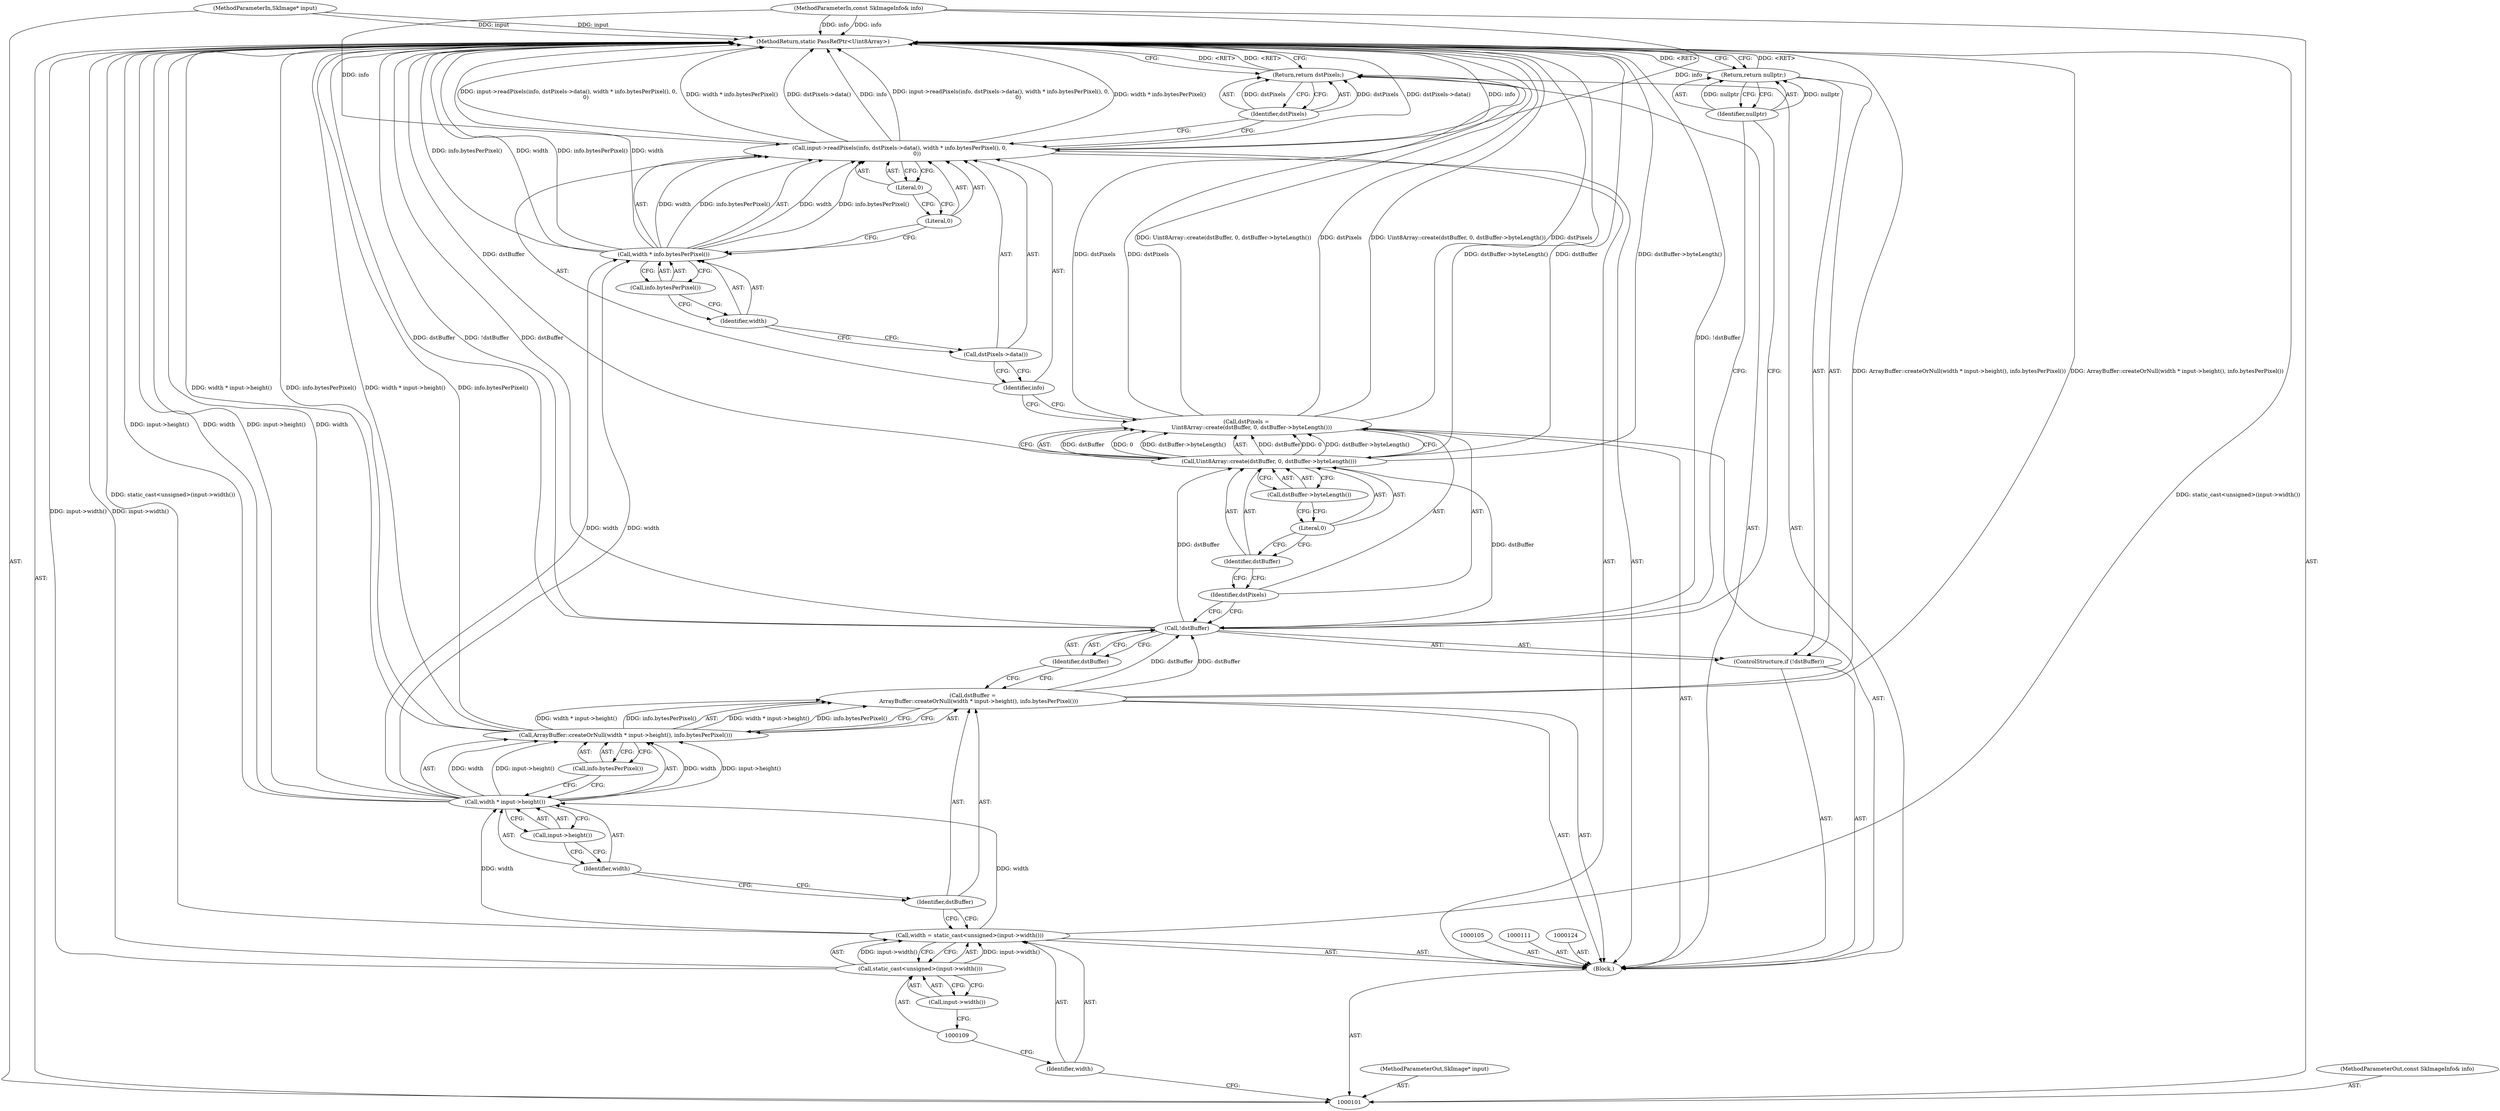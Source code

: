 digraph "0_Chrome_d59a4441697f6253e7dc3f7ae5caad6e5fd2c778_0" {
"1000141" [label="(MethodReturn,static PassRefPtr<Uint8Array>)"];
"1000102" [label="(MethodParameterIn,SkImage* input)"];
"1000205" [label="(MethodParameterOut,SkImage* input)"];
"1000128" [label="(Identifier,dstBuffer)"];
"1000129" [label="(Literal,0)"];
"1000130" [label="(Call,dstBuffer->byteLength())"];
"1000127" [label="(Call,Uint8Array::create(dstBuffer, 0, dstBuffer->byteLength()))"];
"1000131" [label="(Call,input->readPixels(info, dstPixels->data(), width * info.bytesPerPixel(), 0,\n                    0))"];
"1000132" [label="(Identifier,info)"];
"1000133" [label="(Call,dstPixels->data())"];
"1000134" [label="(Call,width * info.bytesPerPixel())"];
"1000135" [label="(Identifier,width)"];
"1000136" [label="(Call,info.bytesPerPixel())"];
"1000137" [label="(Literal,0)"];
"1000138" [label="(Literal,0)"];
"1000139" [label="(Return,return dstPixels;)"];
"1000140" [label="(Identifier,dstPixels)"];
"1000103" [label="(MethodParameterIn,const SkImageInfo& info)"];
"1000206" [label="(MethodParameterOut,const SkImageInfo& info)"];
"1000104" [label="(Block,)"];
"1000106" [label="(Call,width = static_cast<unsigned>(input->width()))"];
"1000107" [label="(Identifier,width)"];
"1000108" [label="(Call,static_cast<unsigned>(input->width()))"];
"1000110" [label="(Call,input->width())"];
"1000112" [label="(Call,dstBuffer =\n       ArrayBuffer::createOrNull(width * input->height(), info.bytesPerPixel()))"];
"1000113" [label="(Identifier,dstBuffer)"];
"1000115" [label="(Call,width * input->height())"];
"1000116" [label="(Identifier,width)"];
"1000117" [label="(Call,input->height())"];
"1000118" [label="(Call,info.bytesPerPixel())"];
"1000114" [label="(Call,ArrayBuffer::createOrNull(width * input->height(), info.bytesPerPixel()))"];
"1000119" [label="(ControlStructure,if (!dstBuffer))"];
"1000120" [label="(Call,!dstBuffer)"];
"1000121" [label="(Identifier,dstBuffer)"];
"1000123" [label="(Identifier,nullptr)"];
"1000122" [label="(Return,return nullptr;)"];
"1000125" [label="(Call,dstPixels =\n      Uint8Array::create(dstBuffer, 0, dstBuffer->byteLength()))"];
"1000126" [label="(Identifier,dstPixels)"];
"1000141" -> "1000101"  [label="AST: "];
"1000141" -> "1000122"  [label="CFG: "];
"1000141" -> "1000139"  [label="CFG: "];
"1000122" -> "1000141"  [label="DDG: <RET>"];
"1000139" -> "1000141"  [label="DDG: <RET>"];
"1000115" -> "1000141"  [label="DDG: input->height()"];
"1000115" -> "1000141"  [label="DDG: width"];
"1000106" -> "1000141"  [label="DDG: static_cast<unsigned>(input->width())"];
"1000112" -> "1000141"  [label="DDG: ArrayBuffer::createOrNull(width * input->height(), info.bytesPerPixel())"];
"1000131" -> "1000141"  [label="DDG: info"];
"1000131" -> "1000141"  [label="DDG: input->readPixels(info, dstPixels->data(), width * info.bytesPerPixel(), 0,\n                    0)"];
"1000131" -> "1000141"  [label="DDG: width * info.bytesPerPixel()"];
"1000131" -> "1000141"  [label="DDG: dstPixels->data()"];
"1000125" -> "1000141"  [label="DDG: Uint8Array::create(dstBuffer, 0, dstBuffer->byteLength())"];
"1000125" -> "1000141"  [label="DDG: dstPixels"];
"1000114" -> "1000141"  [label="DDG: info.bytesPerPixel()"];
"1000114" -> "1000141"  [label="DDG: width * input->height()"];
"1000134" -> "1000141"  [label="DDG: info.bytesPerPixel()"];
"1000134" -> "1000141"  [label="DDG: width"];
"1000127" -> "1000141"  [label="DDG: dstBuffer"];
"1000127" -> "1000141"  [label="DDG: dstBuffer->byteLength()"];
"1000103" -> "1000141"  [label="DDG: info"];
"1000120" -> "1000141"  [label="DDG: dstBuffer"];
"1000120" -> "1000141"  [label="DDG: !dstBuffer"];
"1000102" -> "1000141"  [label="DDG: input"];
"1000108" -> "1000141"  [label="DDG: input->width()"];
"1000102" -> "1000101"  [label="AST: "];
"1000102" -> "1000141"  [label="DDG: input"];
"1000205" -> "1000101"  [label="AST: "];
"1000128" -> "1000127"  [label="AST: "];
"1000128" -> "1000126"  [label="CFG: "];
"1000129" -> "1000128"  [label="CFG: "];
"1000129" -> "1000127"  [label="AST: "];
"1000129" -> "1000128"  [label="CFG: "];
"1000130" -> "1000129"  [label="CFG: "];
"1000130" -> "1000127"  [label="AST: "];
"1000130" -> "1000129"  [label="CFG: "];
"1000127" -> "1000130"  [label="CFG: "];
"1000127" -> "1000125"  [label="AST: "];
"1000127" -> "1000130"  [label="CFG: "];
"1000128" -> "1000127"  [label="AST: "];
"1000129" -> "1000127"  [label="AST: "];
"1000130" -> "1000127"  [label="AST: "];
"1000125" -> "1000127"  [label="CFG: "];
"1000127" -> "1000141"  [label="DDG: dstBuffer"];
"1000127" -> "1000141"  [label="DDG: dstBuffer->byteLength()"];
"1000127" -> "1000125"  [label="DDG: dstBuffer"];
"1000127" -> "1000125"  [label="DDG: 0"];
"1000127" -> "1000125"  [label="DDG: dstBuffer->byteLength()"];
"1000120" -> "1000127"  [label="DDG: dstBuffer"];
"1000131" -> "1000104"  [label="AST: "];
"1000131" -> "1000138"  [label="CFG: "];
"1000132" -> "1000131"  [label="AST: "];
"1000133" -> "1000131"  [label="AST: "];
"1000134" -> "1000131"  [label="AST: "];
"1000137" -> "1000131"  [label="AST: "];
"1000138" -> "1000131"  [label="AST: "];
"1000140" -> "1000131"  [label="CFG: "];
"1000131" -> "1000141"  [label="DDG: info"];
"1000131" -> "1000141"  [label="DDG: input->readPixels(info, dstPixels->data(), width * info.bytesPerPixel(), 0,\n                    0)"];
"1000131" -> "1000141"  [label="DDG: width * info.bytesPerPixel()"];
"1000131" -> "1000141"  [label="DDG: dstPixels->data()"];
"1000103" -> "1000131"  [label="DDG: info"];
"1000134" -> "1000131"  [label="DDG: width"];
"1000134" -> "1000131"  [label="DDG: info.bytesPerPixel()"];
"1000132" -> "1000131"  [label="AST: "];
"1000132" -> "1000125"  [label="CFG: "];
"1000133" -> "1000132"  [label="CFG: "];
"1000133" -> "1000131"  [label="AST: "];
"1000133" -> "1000132"  [label="CFG: "];
"1000135" -> "1000133"  [label="CFG: "];
"1000134" -> "1000131"  [label="AST: "];
"1000134" -> "1000136"  [label="CFG: "];
"1000135" -> "1000134"  [label="AST: "];
"1000136" -> "1000134"  [label="AST: "];
"1000137" -> "1000134"  [label="CFG: "];
"1000134" -> "1000141"  [label="DDG: info.bytesPerPixel()"];
"1000134" -> "1000141"  [label="DDG: width"];
"1000134" -> "1000131"  [label="DDG: width"];
"1000134" -> "1000131"  [label="DDG: info.bytesPerPixel()"];
"1000115" -> "1000134"  [label="DDG: width"];
"1000135" -> "1000134"  [label="AST: "];
"1000135" -> "1000133"  [label="CFG: "];
"1000136" -> "1000135"  [label="CFG: "];
"1000136" -> "1000134"  [label="AST: "];
"1000136" -> "1000135"  [label="CFG: "];
"1000134" -> "1000136"  [label="CFG: "];
"1000137" -> "1000131"  [label="AST: "];
"1000137" -> "1000134"  [label="CFG: "];
"1000138" -> "1000137"  [label="CFG: "];
"1000138" -> "1000131"  [label="AST: "];
"1000138" -> "1000137"  [label="CFG: "];
"1000131" -> "1000138"  [label="CFG: "];
"1000139" -> "1000104"  [label="AST: "];
"1000139" -> "1000140"  [label="CFG: "];
"1000140" -> "1000139"  [label="AST: "];
"1000141" -> "1000139"  [label="CFG: "];
"1000139" -> "1000141"  [label="DDG: <RET>"];
"1000140" -> "1000139"  [label="DDG: dstPixels"];
"1000125" -> "1000139"  [label="DDG: dstPixels"];
"1000140" -> "1000139"  [label="AST: "];
"1000140" -> "1000131"  [label="CFG: "];
"1000139" -> "1000140"  [label="CFG: "];
"1000140" -> "1000139"  [label="DDG: dstPixels"];
"1000103" -> "1000101"  [label="AST: "];
"1000103" -> "1000141"  [label="DDG: info"];
"1000103" -> "1000131"  [label="DDG: info"];
"1000206" -> "1000101"  [label="AST: "];
"1000104" -> "1000101"  [label="AST: "];
"1000105" -> "1000104"  [label="AST: "];
"1000106" -> "1000104"  [label="AST: "];
"1000111" -> "1000104"  [label="AST: "];
"1000112" -> "1000104"  [label="AST: "];
"1000119" -> "1000104"  [label="AST: "];
"1000124" -> "1000104"  [label="AST: "];
"1000125" -> "1000104"  [label="AST: "];
"1000131" -> "1000104"  [label="AST: "];
"1000139" -> "1000104"  [label="AST: "];
"1000106" -> "1000104"  [label="AST: "];
"1000106" -> "1000108"  [label="CFG: "];
"1000107" -> "1000106"  [label="AST: "];
"1000108" -> "1000106"  [label="AST: "];
"1000113" -> "1000106"  [label="CFG: "];
"1000106" -> "1000141"  [label="DDG: static_cast<unsigned>(input->width())"];
"1000108" -> "1000106"  [label="DDG: input->width()"];
"1000106" -> "1000115"  [label="DDG: width"];
"1000107" -> "1000106"  [label="AST: "];
"1000107" -> "1000101"  [label="CFG: "];
"1000109" -> "1000107"  [label="CFG: "];
"1000108" -> "1000106"  [label="AST: "];
"1000108" -> "1000110"  [label="CFG: "];
"1000109" -> "1000108"  [label="AST: "];
"1000110" -> "1000108"  [label="AST: "];
"1000106" -> "1000108"  [label="CFG: "];
"1000108" -> "1000141"  [label="DDG: input->width()"];
"1000108" -> "1000106"  [label="DDG: input->width()"];
"1000110" -> "1000108"  [label="AST: "];
"1000110" -> "1000109"  [label="CFG: "];
"1000108" -> "1000110"  [label="CFG: "];
"1000112" -> "1000104"  [label="AST: "];
"1000112" -> "1000114"  [label="CFG: "];
"1000113" -> "1000112"  [label="AST: "];
"1000114" -> "1000112"  [label="AST: "];
"1000121" -> "1000112"  [label="CFG: "];
"1000112" -> "1000141"  [label="DDG: ArrayBuffer::createOrNull(width * input->height(), info.bytesPerPixel())"];
"1000114" -> "1000112"  [label="DDG: width * input->height()"];
"1000114" -> "1000112"  [label="DDG: info.bytesPerPixel()"];
"1000112" -> "1000120"  [label="DDG: dstBuffer"];
"1000113" -> "1000112"  [label="AST: "];
"1000113" -> "1000106"  [label="CFG: "];
"1000116" -> "1000113"  [label="CFG: "];
"1000115" -> "1000114"  [label="AST: "];
"1000115" -> "1000117"  [label="CFG: "];
"1000116" -> "1000115"  [label="AST: "];
"1000117" -> "1000115"  [label="AST: "];
"1000118" -> "1000115"  [label="CFG: "];
"1000115" -> "1000141"  [label="DDG: input->height()"];
"1000115" -> "1000141"  [label="DDG: width"];
"1000115" -> "1000114"  [label="DDG: width"];
"1000115" -> "1000114"  [label="DDG: input->height()"];
"1000106" -> "1000115"  [label="DDG: width"];
"1000115" -> "1000134"  [label="DDG: width"];
"1000116" -> "1000115"  [label="AST: "];
"1000116" -> "1000113"  [label="CFG: "];
"1000117" -> "1000116"  [label="CFG: "];
"1000117" -> "1000115"  [label="AST: "];
"1000117" -> "1000116"  [label="CFG: "];
"1000115" -> "1000117"  [label="CFG: "];
"1000118" -> "1000114"  [label="AST: "];
"1000118" -> "1000115"  [label="CFG: "];
"1000114" -> "1000118"  [label="CFG: "];
"1000114" -> "1000112"  [label="AST: "];
"1000114" -> "1000118"  [label="CFG: "];
"1000115" -> "1000114"  [label="AST: "];
"1000118" -> "1000114"  [label="AST: "];
"1000112" -> "1000114"  [label="CFG: "];
"1000114" -> "1000141"  [label="DDG: info.bytesPerPixel()"];
"1000114" -> "1000141"  [label="DDG: width * input->height()"];
"1000114" -> "1000112"  [label="DDG: width * input->height()"];
"1000114" -> "1000112"  [label="DDG: info.bytesPerPixel()"];
"1000115" -> "1000114"  [label="DDG: width"];
"1000115" -> "1000114"  [label="DDG: input->height()"];
"1000119" -> "1000104"  [label="AST: "];
"1000120" -> "1000119"  [label="AST: "];
"1000122" -> "1000119"  [label="AST: "];
"1000120" -> "1000119"  [label="AST: "];
"1000120" -> "1000121"  [label="CFG: "];
"1000121" -> "1000120"  [label="AST: "];
"1000123" -> "1000120"  [label="CFG: "];
"1000126" -> "1000120"  [label="CFG: "];
"1000120" -> "1000141"  [label="DDG: dstBuffer"];
"1000120" -> "1000141"  [label="DDG: !dstBuffer"];
"1000112" -> "1000120"  [label="DDG: dstBuffer"];
"1000120" -> "1000127"  [label="DDG: dstBuffer"];
"1000121" -> "1000120"  [label="AST: "];
"1000121" -> "1000112"  [label="CFG: "];
"1000120" -> "1000121"  [label="CFG: "];
"1000123" -> "1000122"  [label="AST: "];
"1000123" -> "1000120"  [label="CFG: "];
"1000122" -> "1000123"  [label="CFG: "];
"1000123" -> "1000122"  [label="DDG: nullptr"];
"1000122" -> "1000119"  [label="AST: "];
"1000122" -> "1000123"  [label="CFG: "];
"1000123" -> "1000122"  [label="AST: "];
"1000141" -> "1000122"  [label="CFG: "];
"1000122" -> "1000141"  [label="DDG: <RET>"];
"1000123" -> "1000122"  [label="DDG: nullptr"];
"1000125" -> "1000104"  [label="AST: "];
"1000125" -> "1000127"  [label="CFG: "];
"1000126" -> "1000125"  [label="AST: "];
"1000127" -> "1000125"  [label="AST: "];
"1000132" -> "1000125"  [label="CFG: "];
"1000125" -> "1000141"  [label="DDG: Uint8Array::create(dstBuffer, 0, dstBuffer->byteLength())"];
"1000125" -> "1000141"  [label="DDG: dstPixels"];
"1000127" -> "1000125"  [label="DDG: dstBuffer"];
"1000127" -> "1000125"  [label="DDG: 0"];
"1000127" -> "1000125"  [label="DDG: dstBuffer->byteLength()"];
"1000125" -> "1000139"  [label="DDG: dstPixels"];
"1000126" -> "1000125"  [label="AST: "];
"1000126" -> "1000120"  [label="CFG: "];
"1000128" -> "1000126"  [label="CFG: "];
}
